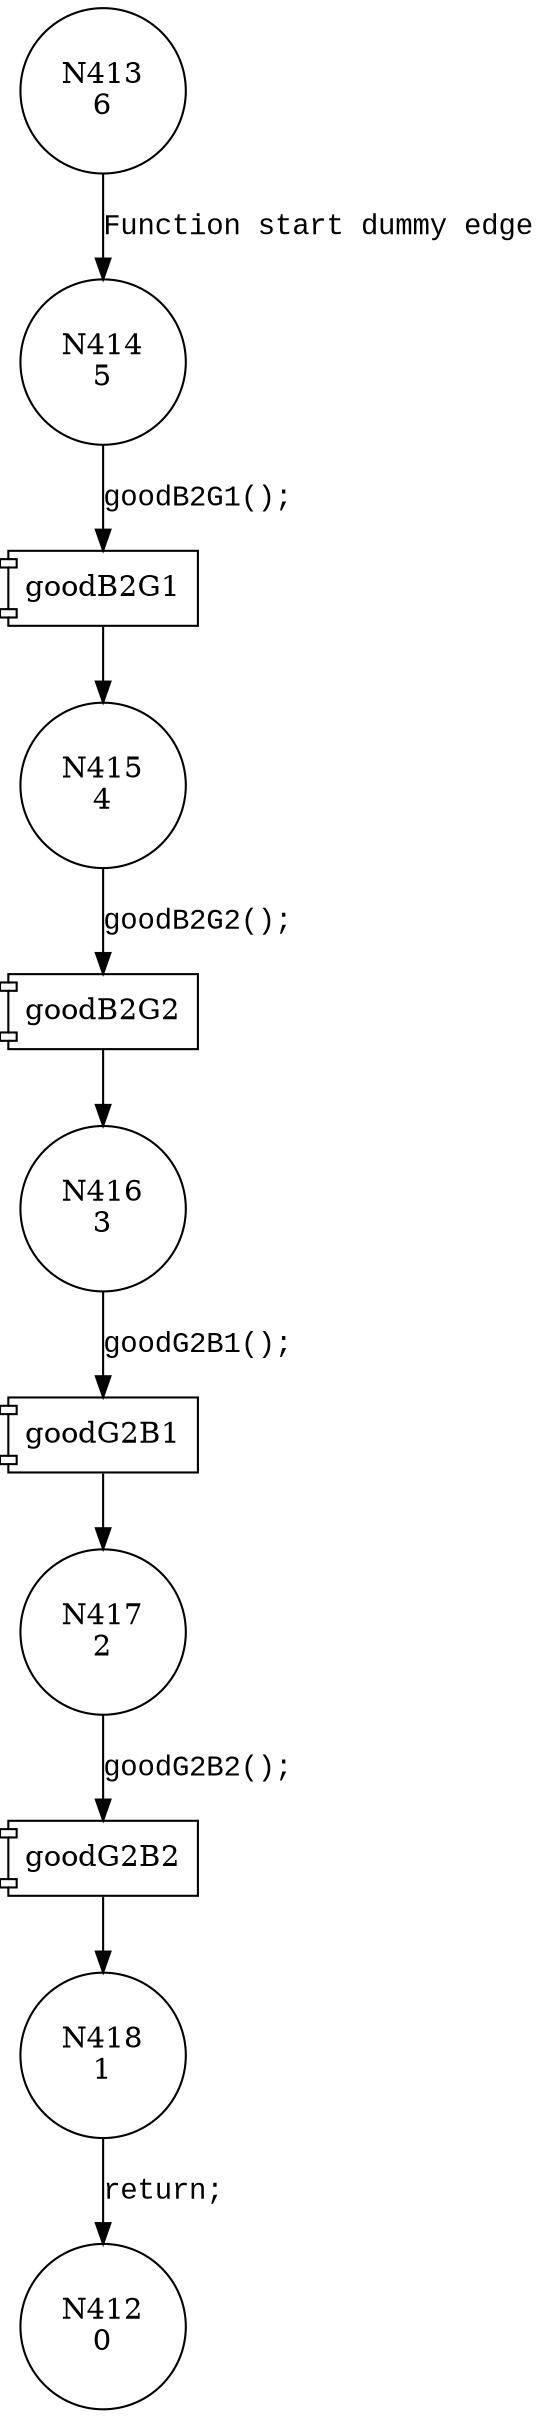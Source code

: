 digraph CWE126_Buffer_Overread__CWE129_fgets_02_good {
414 [shape="circle" label="N414\n5"]
415 [shape="circle" label="N415\n4"]
416 [shape="circle" label="N416\n3"]
417 [shape="circle" label="N417\n2"]
418 [shape="circle" label="N418\n1"]
413 [shape="circle" label="N413\n6"]
412 [shape="circle" label="N412\n0"]
100022 [shape="component" label="goodB2G1"]
414 -> 100022 [label="goodB2G1();" fontname="Courier New"]
100022 -> 415 [label="" fontname="Courier New"]
100023 [shape="component" label="goodB2G2"]
415 -> 100023 [label="goodB2G2();" fontname="Courier New"]
100023 -> 416 [label="" fontname="Courier New"]
100024 [shape="component" label="goodG2B1"]
416 -> 100024 [label="goodG2B1();" fontname="Courier New"]
100024 -> 417 [label="" fontname="Courier New"]
100025 [shape="component" label="goodG2B2"]
417 -> 100025 [label="goodG2B2();" fontname="Courier New"]
100025 -> 418 [label="" fontname="Courier New"]
413 -> 414 [label="Function start dummy edge" fontname="Courier New"]
418 -> 412 [label="return;" fontname="Courier New"]
}